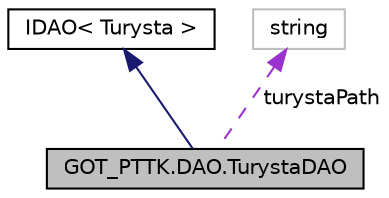 digraph "GOT_PTTK.DAO.TurystaDAO"
{
 // INTERACTIVE_SVG=YES
  edge [fontname="Helvetica",fontsize="10",labelfontname="Helvetica",labelfontsize="10"];
  node [fontname="Helvetica",fontsize="10",shape=record];
  Node2 [label="GOT_PTTK.DAO.TurystaDAO",height=0.2,width=0.4,color="black", fillcolor="grey75", style="filled", fontcolor="black"];
  Node3 -> Node2 [dir="back",color="midnightblue",fontsize="10",style="solid",fontname="Helvetica"];
  Node3 [label="IDAO\< Turysta \>",height=0.2,width=0.4,color="black", fillcolor="white", style="filled",URL="$interface_g_o_t___p_t_t_k_1_1_d_a_o_1_1_i_d_a_o.html"];
  Node4 -> Node2 [dir="back",color="darkorchid3",fontsize="10",style="dashed",label=" turystaPath" ,fontname="Helvetica"];
  Node4 [label="string",height=0.2,width=0.4,color="grey75", fillcolor="white", style="filled"];
}
